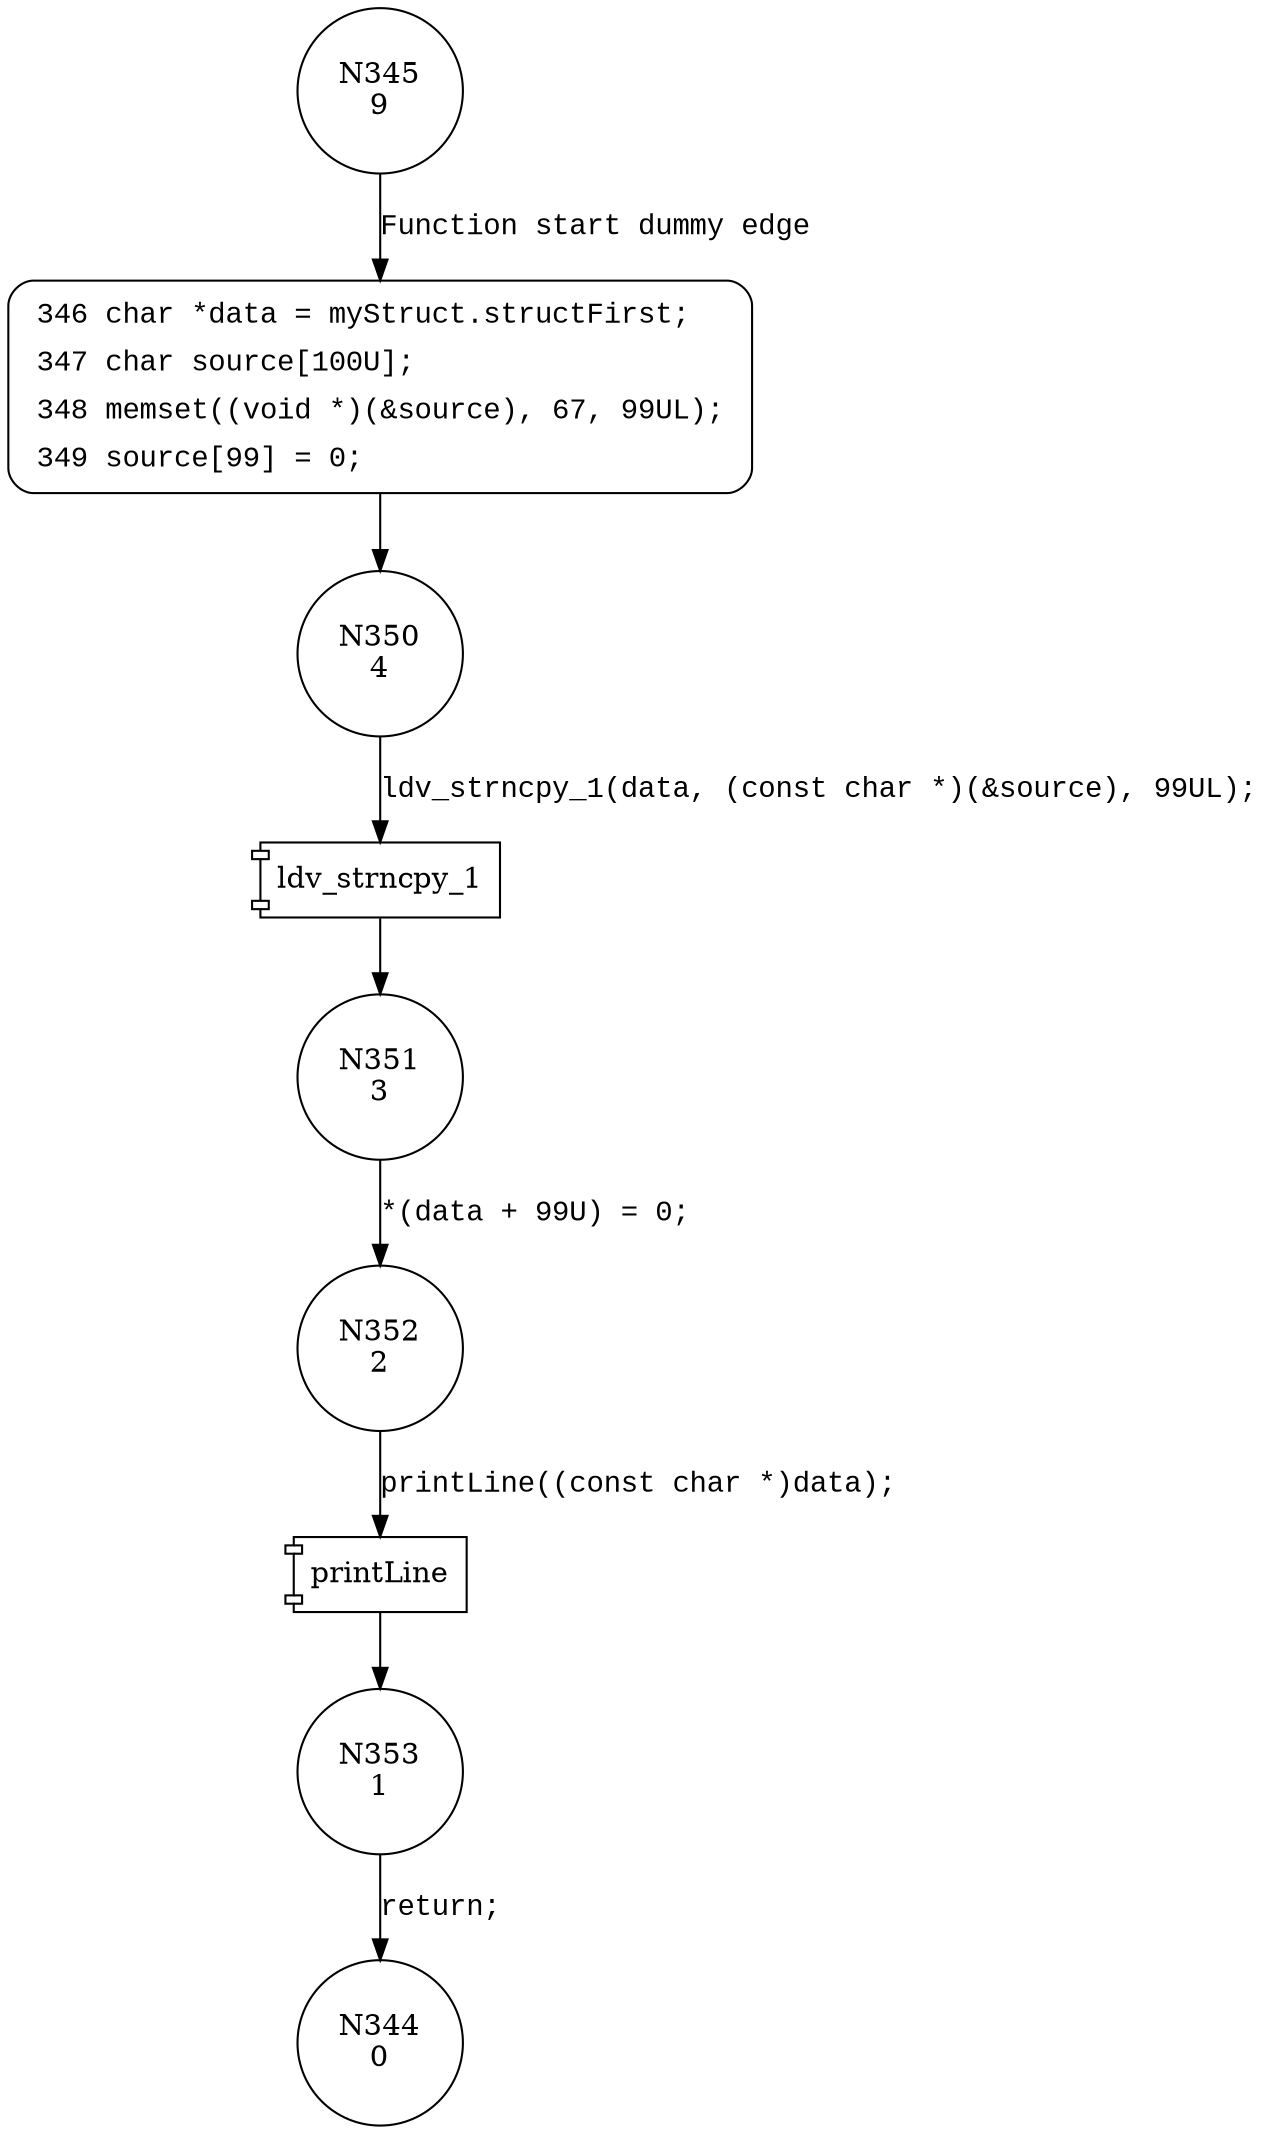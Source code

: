 digraph CWE124_Buffer_Underwrite__malloc_char_ncpy_67b_badSink {
345 [shape="circle" label="N345\n9"]
346 [shape="circle" label="N346\n8"]
350 [shape="circle" label="N350\n4"]
351 [shape="circle" label="N351\n3"]
352 [shape="circle" label="N352\n2"]
353 [shape="circle" label="N353\n1"]
344 [shape="circle" label="N344\n0"]
346 [style="filled,bold" penwidth="1" fillcolor="white" fontname="Courier New" shape="Mrecord" label=<<table border="0" cellborder="0" cellpadding="3" bgcolor="white"><tr><td align="right">346</td><td align="left">char *data = myStruct.structFirst;</td></tr><tr><td align="right">347</td><td align="left">char source[100U];</td></tr><tr><td align="right">348</td><td align="left">memset((void *)(&amp;source), 67, 99UL);</td></tr><tr><td align="right">349</td><td align="left">source[99] = 0;</td></tr></table>>]
346 -> 350[label=""]
345 -> 346 [label="Function start dummy edge" fontname="Courier New"]
100029 [shape="component" label="ldv_strncpy_1"]
350 -> 100029 [label="ldv_strncpy_1(data, (const char *)(&source), 99UL);" fontname="Courier New"]
100029 -> 351 [label="" fontname="Courier New"]
100030 [shape="component" label="printLine"]
352 -> 100030 [label="printLine((const char *)data);" fontname="Courier New"]
100030 -> 353 [label="" fontname="Courier New"]
351 -> 352 [label="*(data + 99U) = 0;" fontname="Courier New"]
353 -> 344 [label="return;" fontname="Courier New"]
}
